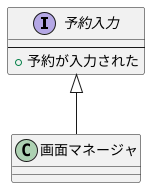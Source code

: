 @startuml 予約入力インターフェース
interface 予約入力 {
---
+ 予約が入力された
}
class 画面マネージャ {
}
予約入力 <|-- 画面マネージャ
@enduml